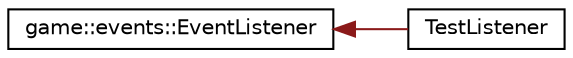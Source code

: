 digraph "Graphical Class Hierarchy"
{
 // LATEX_PDF_SIZE
  edge [fontname="Helvetica",fontsize="10",labelfontname="Helvetica",labelfontsize="10"];
  node [fontname="Helvetica",fontsize="10",shape=record];
  rankdir="LR";
  Node0 [label="game::events::EventListener",height=0.2,width=0.4,color="black", fillcolor="white", style="filled",URL="$classgame_1_1events_1_1_event_listener.html",tooltip="This is the interface each class who wants to listen to events must implement."];
  Node0 -> Node1 [dir="back",color="firebrick4",fontsize="10",style="solid",fontname="Helvetica"];
  Node1 [label="TestListener",height=0.2,width=0.4,color="black", fillcolor="white", style="filled",URL="$class_test_listener.html",tooltip=" "];
}
